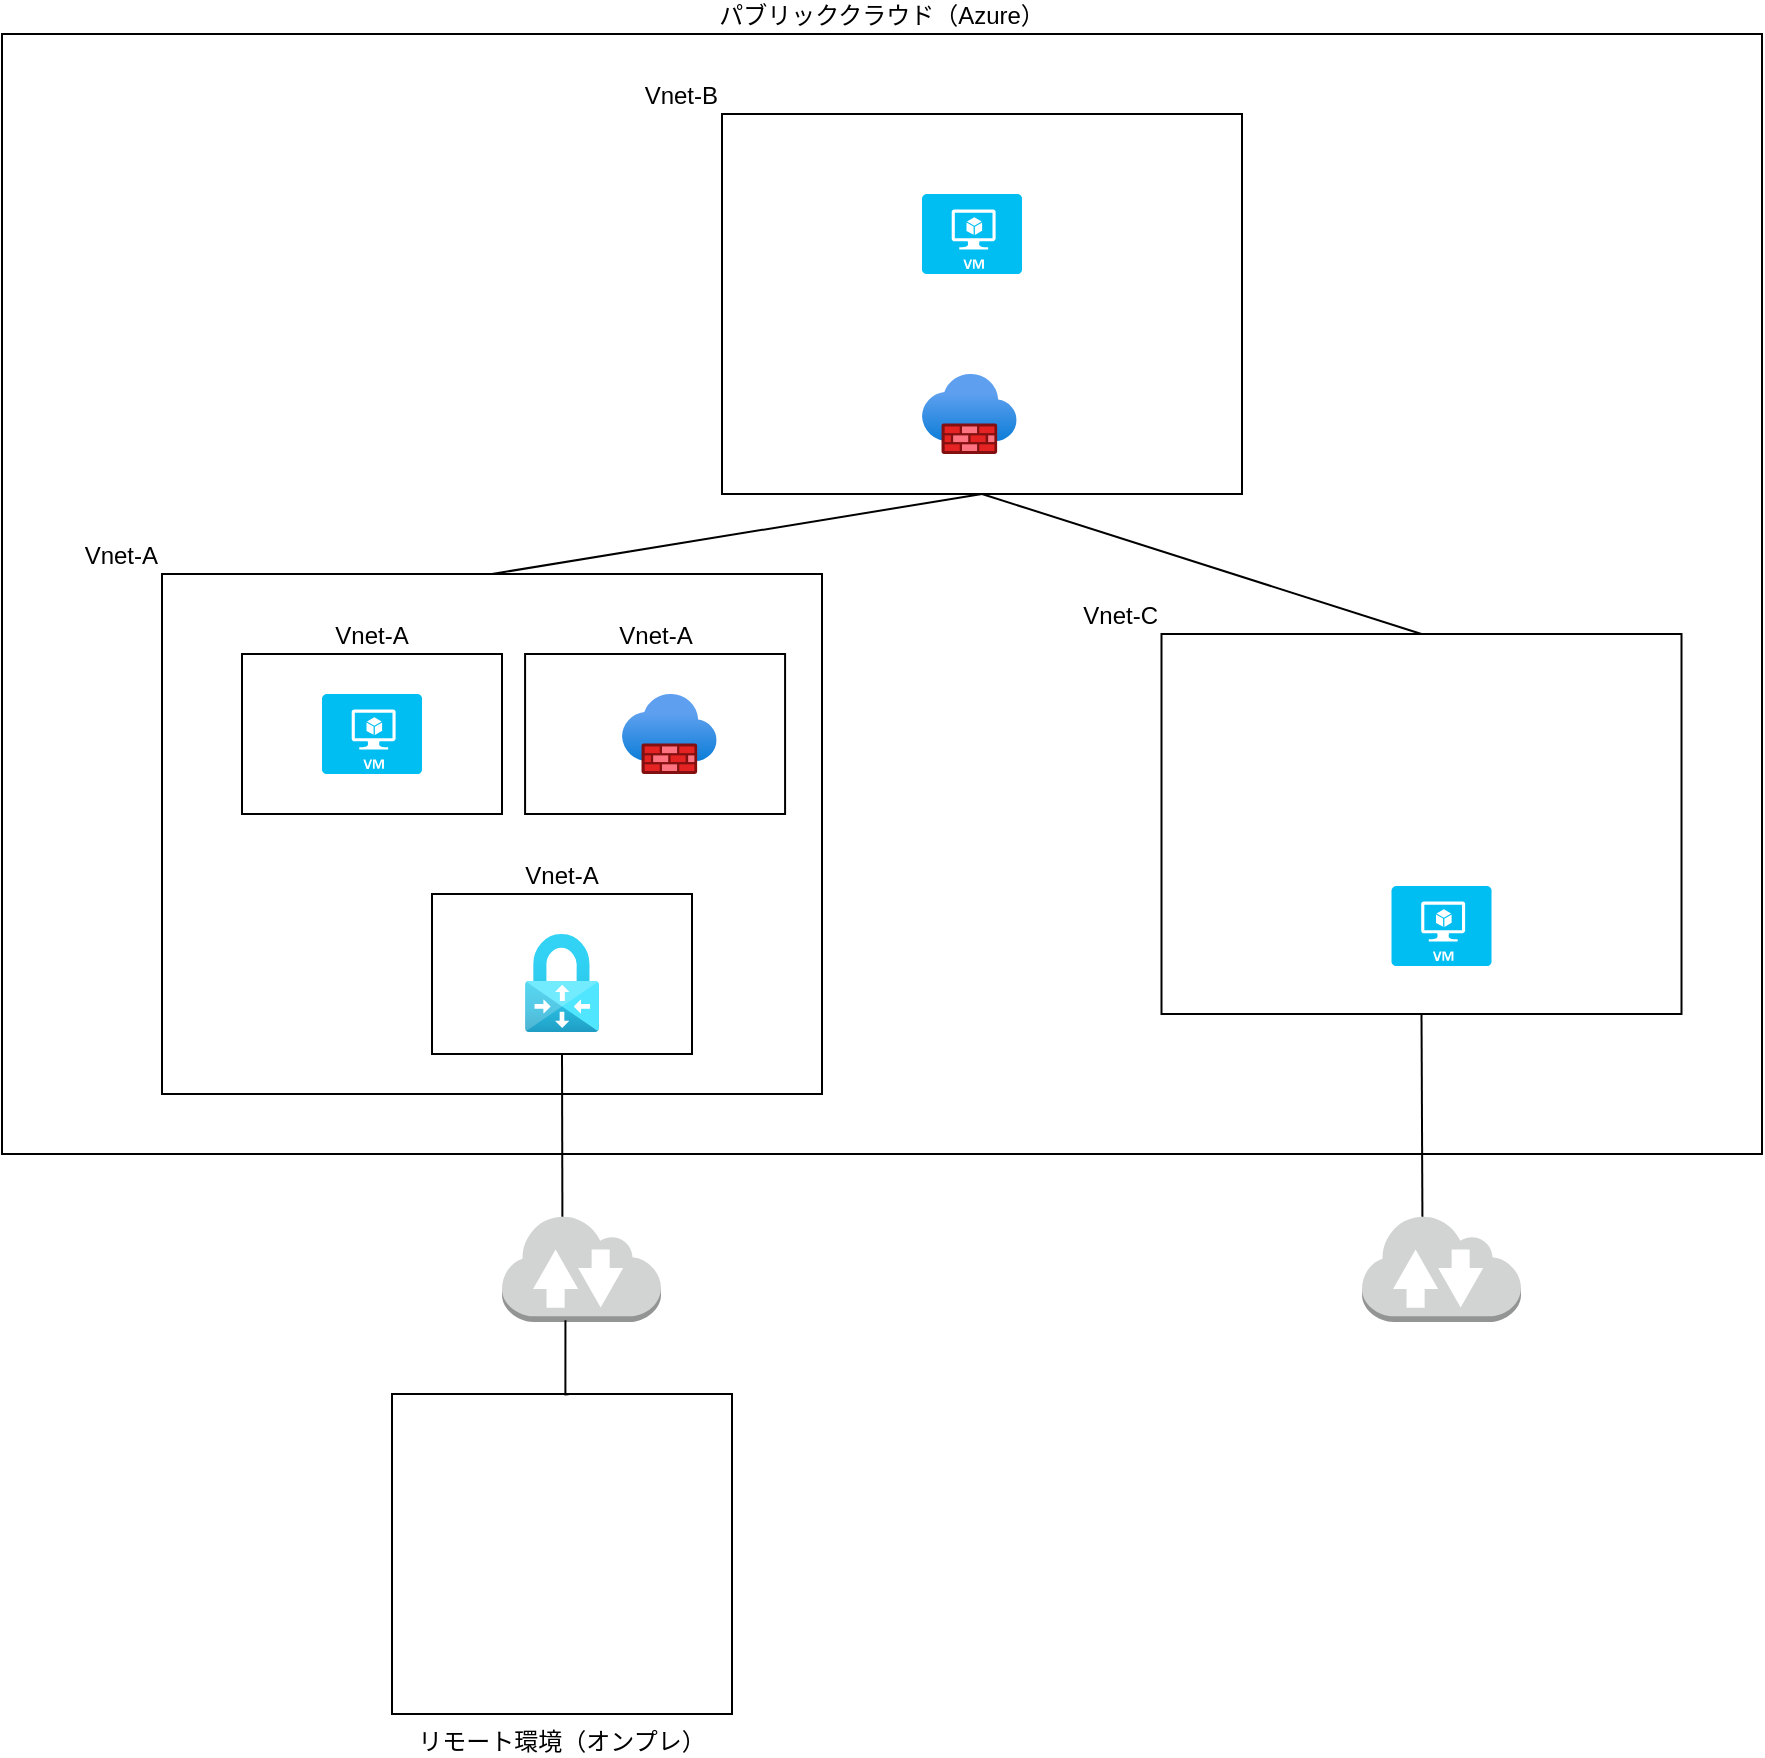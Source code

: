 <mxfile version="24.8.6">
  <diagram name="Page-1" id="80d4a630-b321-0f5e-ff81-c5a36ef4752d">
    <mxGraphModel dx="1687" dy="1728" grid="1" gridSize="10" guides="1" tooltips="1" connect="1" arrows="1" fold="1" page="1" pageScale="1" pageWidth="1100" pageHeight="850" background="none" math="0" shadow="0">
      <root>
        <mxCell id="0" />
        <mxCell id="1" parent="0" />
        <mxCell id="rkpnVUYU-X_8p-iECJHI-1" value="パブリッククラウド（Azure）" style="rounded=0;whiteSpace=wrap;html=1;glass=0;shadow=0;align=center;horizontal=1;labelPosition=center;verticalLabelPosition=top;verticalAlign=bottom;" vertex="1" parent="1">
          <mxGeometry y="-40" width="880" height="560" as="geometry" />
        </mxCell>
        <mxCell id="rkpnVUYU-X_8p-iECJHI-2" value="リモート環境（オンプレ）" style="rounded=0;whiteSpace=wrap;html=1;glass=0;shadow=0;align=center;horizontal=1;labelPosition=center;verticalLabelPosition=bottom;verticalAlign=top;" vertex="1" parent="1">
          <mxGeometry x="195" y="640" width="170" height="160" as="geometry" />
        </mxCell>
        <mxCell id="rkpnVUYU-X_8p-iECJHI-3" value="" style="outlineConnect=0;dashed=0;verticalLabelPosition=bottom;verticalAlign=top;align=center;html=1;shape=mxgraph.aws3.internet_2;fillColor=#D2D3D3;gradientColor=none;" vertex="1" parent="1">
          <mxGeometry x="250" y="550" width="79.5" height="54" as="geometry" />
        </mxCell>
        <mxCell id="rkpnVUYU-X_8p-iECJHI-5" style="edgeStyle=orthogonalEdgeStyle;rounded=0;orthogonalLoop=1;jettySize=auto;html=1;endArrow=none;endFill=0;exitX=0.52;exitY=0.001;exitDx=0;exitDy=0;exitPerimeter=0;entryX=0.399;entryY=0.983;entryDx=0;entryDy=0;entryPerimeter=0;" edge="1" parent="1" source="rkpnVUYU-X_8p-iECJHI-2" target="rkpnVUYU-X_8p-iECJHI-3">
          <mxGeometry relative="1" as="geometry">
            <mxPoint x="238" y="640" as="sourcePoint" />
            <mxPoint x="238" y="600" as="targetPoint" />
          </mxGeometry>
        </mxCell>
        <mxCell id="rkpnVUYU-X_8p-iECJHI-8" value="" style="outlineConnect=0;dashed=0;verticalLabelPosition=bottom;verticalAlign=top;align=center;html=1;shape=mxgraph.aws3.internet_2;fillColor=#D2D3D3;gradientColor=none;" vertex="1" parent="1">
          <mxGeometry x="680" y="550" width="79.5" height="54" as="geometry" />
        </mxCell>
        <mxCell id="rkpnVUYU-X_8p-iECJHI-10" value="Vnet-A" style="rounded=0;whiteSpace=wrap;html=1;glass=0;shadow=0;align=right;horizontal=1;labelPosition=left;verticalLabelPosition=top;verticalAlign=bottom;" vertex="1" parent="1">
          <mxGeometry x="80" y="230" width="330" height="260" as="geometry" />
        </mxCell>
        <mxCell id="rkpnVUYU-X_8p-iECJHI-11" value="Vnet-B" style="rounded=0;whiteSpace=wrap;html=1;glass=0;shadow=0;align=right;horizontal=1;labelPosition=left;verticalLabelPosition=top;verticalAlign=bottom;" vertex="1" parent="1">
          <mxGeometry x="360" width="260" height="190" as="geometry" />
        </mxCell>
        <mxCell id="rkpnVUYU-X_8p-iECJHI-12" value="Vnet-C" style="rounded=0;whiteSpace=wrap;html=1;glass=0;shadow=0;align=right;horizontal=1;labelPosition=left;verticalLabelPosition=top;verticalAlign=bottom;" vertex="1" parent="1">
          <mxGeometry x="579.75" y="260" width="260" height="190" as="geometry" />
        </mxCell>
        <mxCell id="rkpnVUYU-X_8p-iECJHI-14" value="" style="endArrow=none;html=1;rounded=0;exitX=0.5;exitY=0;exitDx=0;exitDy=0;entryX=0.5;entryY=1;entryDx=0;entryDy=0;" edge="1" parent="1" source="rkpnVUYU-X_8p-iECJHI-10" target="rkpnVUYU-X_8p-iECJHI-11">
          <mxGeometry width="50" height="50" relative="1" as="geometry">
            <mxPoint x="340" y="320" as="sourcePoint" />
            <mxPoint x="490" y="190" as="targetPoint" />
          </mxGeometry>
        </mxCell>
        <mxCell id="rkpnVUYU-X_8p-iECJHI-26" value="Vnet-A" style="rounded=0;whiteSpace=wrap;html=1;glass=0;shadow=0;align=center;horizontal=1;labelPosition=center;verticalLabelPosition=top;verticalAlign=bottom;" vertex="1" parent="1">
          <mxGeometry x="261.54" y="270" width="130" height="80" as="geometry" />
        </mxCell>
        <mxCell id="rkpnVUYU-X_8p-iECJHI-15" value="" style="endArrow=none;html=1;rounded=0;entryX=0.5;entryY=0;entryDx=0;entryDy=0;" edge="1" parent="1" target="rkpnVUYU-X_8p-iECJHI-12">
          <mxGeometry width="50" height="50" relative="1" as="geometry">
            <mxPoint x="490" y="190" as="sourcePoint" />
            <mxPoint x="492" y="196" as="targetPoint" />
          </mxGeometry>
        </mxCell>
        <mxCell id="rkpnVUYU-X_8p-iECJHI-17" value="" style="image;aspect=fixed;html=1;points=[];align=center;fontSize=12;image=img/lib/azure2/networking/Firewalls.svg;" vertex="1" parent="1">
          <mxGeometry x="310" y="290" width="47.34" height="40" as="geometry" />
        </mxCell>
        <mxCell id="rkpnVUYU-X_8p-iECJHI-27" value="Vnet-A" style="rounded=0;whiteSpace=wrap;html=1;glass=0;shadow=0;align=center;horizontal=1;labelPosition=center;verticalLabelPosition=top;verticalAlign=bottom;" vertex="1" parent="1">
          <mxGeometry x="215.0" y="390" width="130" height="80" as="geometry" />
        </mxCell>
        <mxCell id="rkpnVUYU-X_8p-iECJHI-19" value="" style="image;aspect=fixed;html=1;points=[];align=center;fontSize=12;image=img/lib/azure2/networking/Firewalls.svg;" vertex="1" parent="1">
          <mxGeometry x="460" y="130" width="47.34" height="40" as="geometry" />
        </mxCell>
        <mxCell id="rkpnVUYU-X_8p-iECJHI-20" value="" style="image;aspect=fixed;html=1;points=[];align=center;fontSize=12;image=img/lib/azure2/networking/Virtual_Network_Gateways.svg;" vertex="1" parent="1">
          <mxGeometry x="261.54" y="410" width="36.92" height="49" as="geometry" />
        </mxCell>
        <mxCell id="rkpnVUYU-X_8p-iECJHI-21" value="" style="endArrow=none;html=1;rounded=0;exitX=0.38;exitY=0.025;exitDx=0;exitDy=0;exitPerimeter=0;" edge="1" parent="1" source="rkpnVUYU-X_8p-iECJHI-3">
          <mxGeometry width="50" height="50" relative="1" as="geometry">
            <mxPoint x="210" y="601" as="sourcePoint" />
            <mxPoint x="280" y="470" as="targetPoint" />
          </mxGeometry>
        </mxCell>
        <mxCell id="rkpnVUYU-X_8p-iECJHI-22" value="" style="verticalLabelPosition=bottom;html=1;verticalAlign=top;align=center;strokeColor=none;fillColor=#00BEF2;shape=mxgraph.azure.virtual_machine;" vertex="1" parent="1">
          <mxGeometry x="460" y="40" width="50" height="40" as="geometry" />
        </mxCell>
        <mxCell id="rkpnVUYU-X_8p-iECJHI-23" value="" style="verticalLabelPosition=bottom;html=1;verticalAlign=top;align=center;strokeColor=none;fillColor=#00BEF2;shape=mxgraph.azure.virtual_machine;" vertex="1" parent="1">
          <mxGeometry x="694.75" y="386" width="50" height="40" as="geometry" />
        </mxCell>
        <mxCell id="rkpnVUYU-X_8p-iECJHI-25" value="Vnet-A" style="rounded=0;whiteSpace=wrap;html=1;glass=0;shadow=0;align=center;horizontal=1;labelPosition=center;verticalLabelPosition=top;verticalAlign=bottom;" vertex="1" parent="1">
          <mxGeometry x="120" y="270" width="130" height="80" as="geometry" />
        </mxCell>
        <mxCell id="rkpnVUYU-X_8p-iECJHI-24" value="" style="verticalLabelPosition=bottom;html=1;verticalAlign=top;align=center;strokeColor=none;fillColor=#00BEF2;shape=mxgraph.azure.virtual_machine;" vertex="1" parent="1">
          <mxGeometry x="160" y="290" width="50" height="40" as="geometry" />
        </mxCell>
        <mxCell id="rkpnVUYU-X_8p-iECJHI-28" value="" style="endArrow=none;html=1;rounded=0;entryX=0.38;entryY=0.025;entryDx=0;entryDy=0;entryPerimeter=0;exitX=0.5;exitY=1;exitDx=0;exitDy=0;" edge="1" parent="1" source="rkpnVUYU-X_8p-iECJHI-12" target="rkpnVUYU-X_8p-iECJHI-8">
          <mxGeometry width="50" height="50" relative="1" as="geometry">
            <mxPoint x="500" y="200" as="sourcePoint" />
            <mxPoint x="720" y="270" as="targetPoint" />
          </mxGeometry>
        </mxCell>
      </root>
    </mxGraphModel>
  </diagram>
</mxfile>
